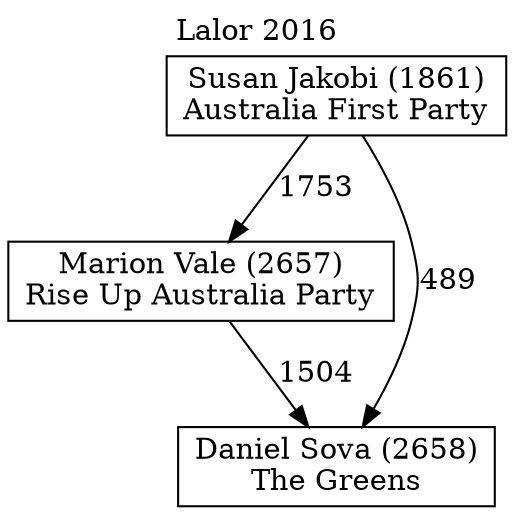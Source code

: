 // House preference flow
digraph "Daniel Sova (2658)_Lalor_2016" {
	graph [label="Lalor 2016" labelloc=t mclimit=10]
	node [shape=box]
	"Susan Jakobi (1861)" [label="Susan Jakobi (1861)
Australia First Party"]
	"Marion Vale (2657)" [label="Marion Vale (2657)
Rise Up Australia Party"]
	"Daniel Sova (2658)" [label="Daniel Sova (2658)
The Greens"]
	"Susan Jakobi (1861)" -> "Daniel Sova (2658)" [label=489]
	"Marion Vale (2657)" -> "Daniel Sova (2658)" [label=1504]
	"Susan Jakobi (1861)" -> "Marion Vale (2657)" [label=1753]
}
